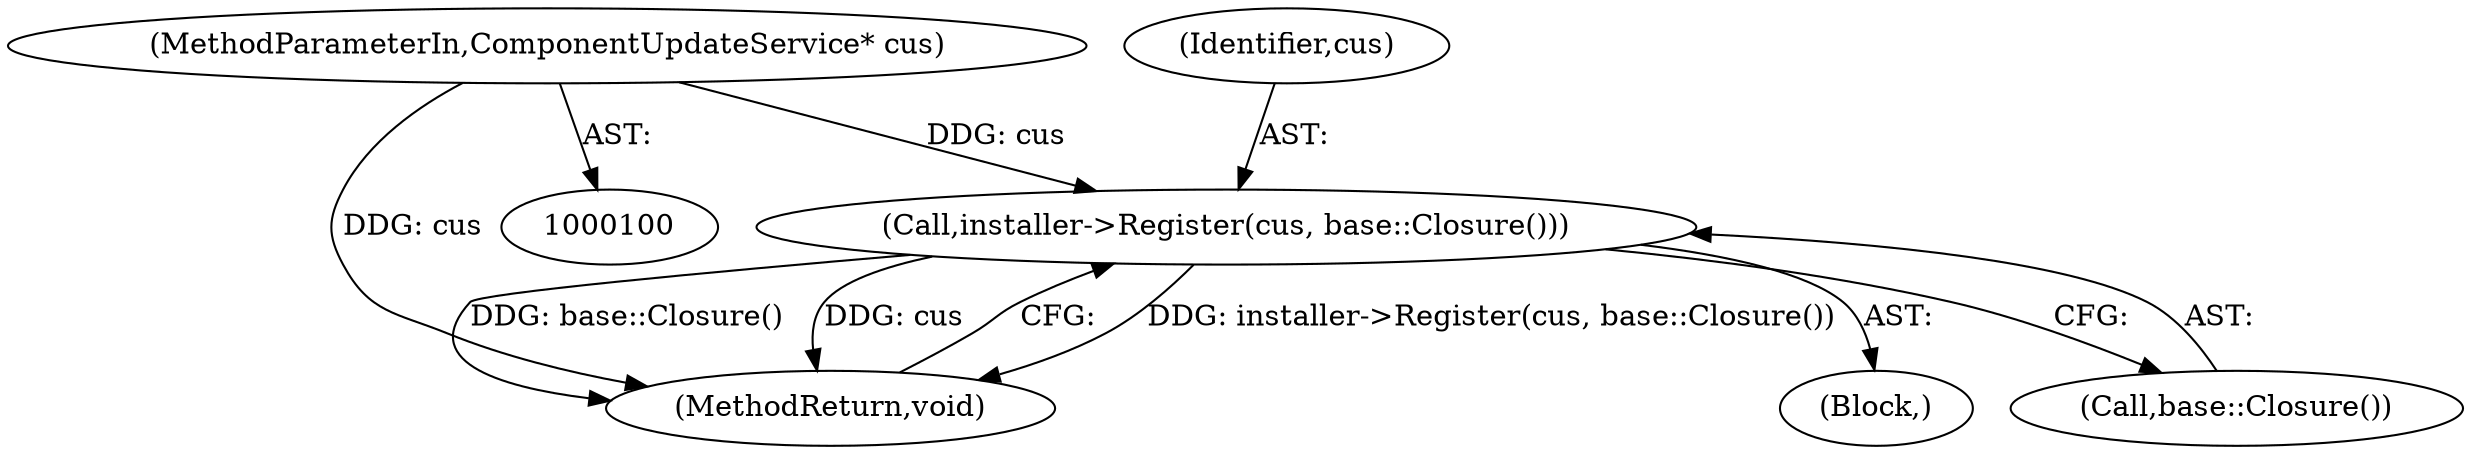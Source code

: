 digraph "0_Chrome_3e5dae3b38fdb566fb2b7183e810b82eb3ce6f21@pointer" {
"1000101" [label="(MethodParameterIn,ComponentUpdateService* cus)"];
"1000221" [label="(Call,installer->Register(cus, base::Closure()))"];
"1000222" [label="(Identifier,cus)"];
"1000224" [label="(MethodReturn,void)"];
"1000221" [label="(Call,installer->Register(cus, base::Closure()))"];
"1000102" [label="(Block,)"];
"1000101" [label="(MethodParameterIn,ComponentUpdateService* cus)"];
"1000223" [label="(Call,base::Closure())"];
"1000101" -> "1000100"  [label="AST: "];
"1000101" -> "1000224"  [label="DDG: cus"];
"1000101" -> "1000221"  [label="DDG: cus"];
"1000221" -> "1000102"  [label="AST: "];
"1000221" -> "1000223"  [label="CFG: "];
"1000222" -> "1000221"  [label="AST: "];
"1000223" -> "1000221"  [label="AST: "];
"1000224" -> "1000221"  [label="CFG: "];
"1000221" -> "1000224"  [label="DDG: installer->Register(cus, base::Closure())"];
"1000221" -> "1000224"  [label="DDG: base::Closure()"];
"1000221" -> "1000224"  [label="DDG: cus"];
}
